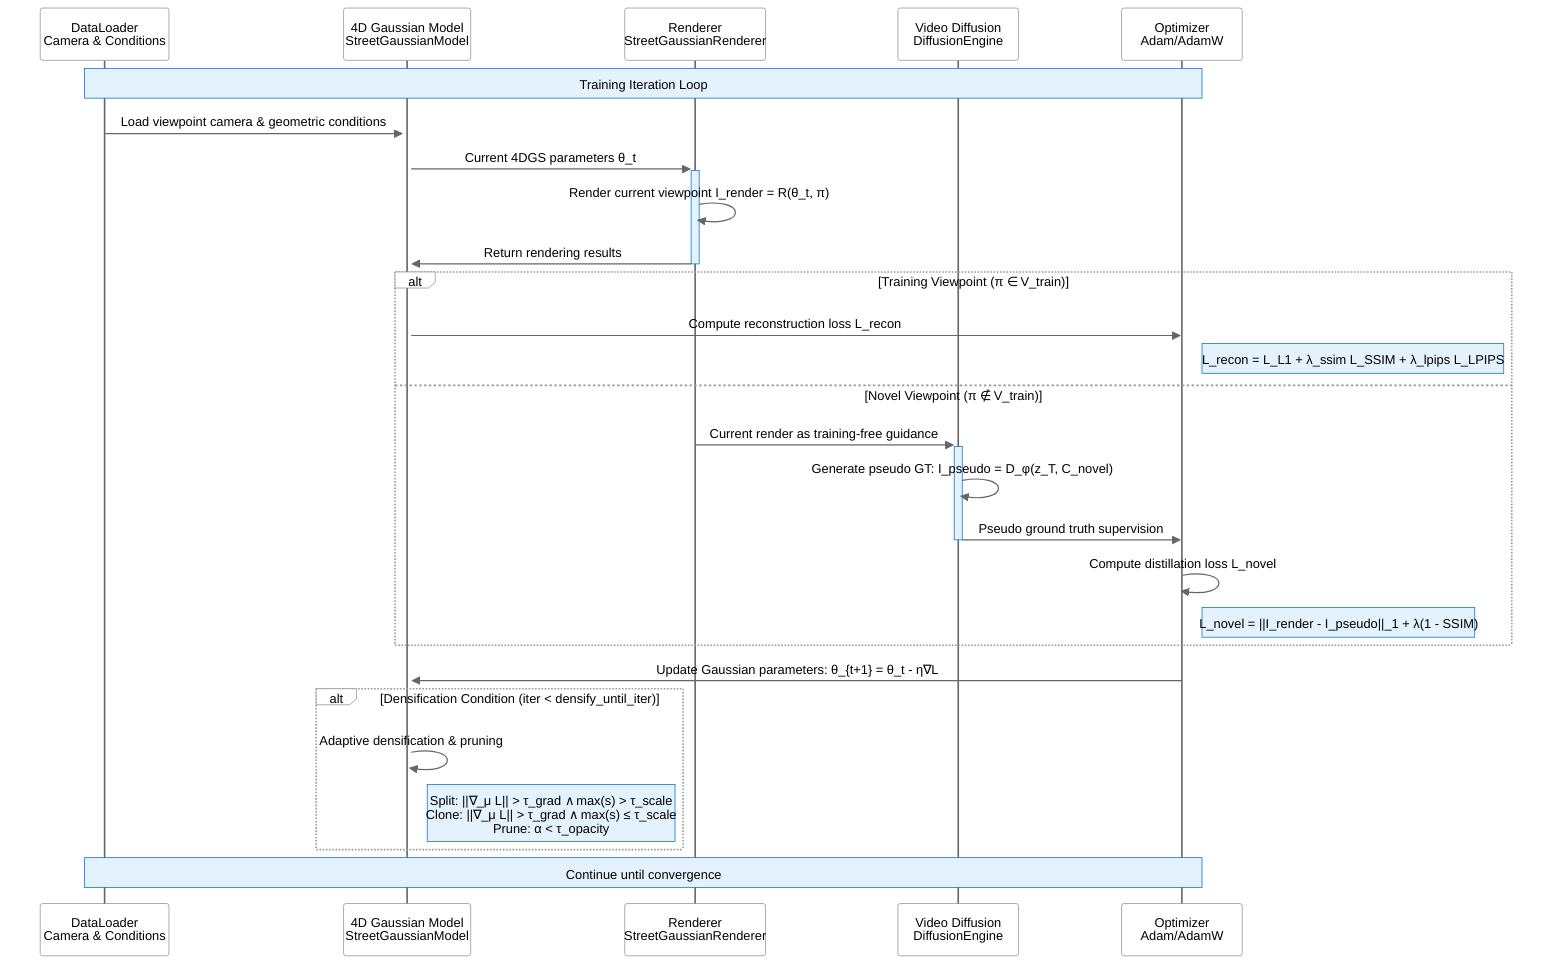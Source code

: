 %%{init: {'theme':'base', 'themeVariables': {'primaryColor':'#FFFFFF','primaryTextColor':'#000','primaryBorderColor':'#999999','lineColor':'#666','secondaryColor':'#F5F5F5','tertiaryColor':'#FFFFFF','noteBkgColor':'#E3F2FD','noteBorderColor':'#1976D2','noteTextColor':'#000','actorBkg':'#FFFFFF','actorBorder':'#999999','actorTextColor':'#000','actorLineColor':'#666','signalColor':'#666','signalTextColor':'#000','labelBoxBkgColor':'#FFFFFF','labelBoxBorderColor':'#999999','labelTextColor':'#000','loopTextColor':'#000','activationBorderColor':'#1976D2','activationBkgColor':'#E3F2FD','sequenceNumberColor':'#FFF'}}}%%
sequenceDiagram
    participant DL as DataLoader<br/>Camera & Conditions
    participant GS as 4D Gaussian Model<br/>StreetGaussianModel
    participant RN as Renderer<br/>StreetGaussianRenderer
    participant VD as Video Diffusion<br/>DiffusionEngine
    participant OP as Optimizer<br/>Adam/AdamW
    
    Note over DL,OP: Training Iteration Loop
    
    DL->>+GS: Load viewpoint camera & geometric conditions
    GS->>+RN: Current 4DGS parameters θ_t
    RN->>RN: Render current viewpoint I_render = R(θ_t, π)
    RN->>-GS: Return rendering results
    
    alt Training Viewpoint (π ∈ V_train)
        GS->>OP: Compute reconstruction loss L_recon
        Note right of OP: L_recon = L_L1 + λ_ssim L_SSIM + λ_lpips L_LPIPS
    else Novel Viewpoint (π ∉ V_train)
        RN->>+VD: Current render as training-free guidance
        VD->>VD: Generate pseudo GT: I_pseudo = D_φ(z_T, C_novel)
        VD->>-OP: Pseudo ground truth supervision
        OP->>OP: Compute distillation loss L_novel
        Note right of OP: L_novel = ||I_render - I_pseudo||_1 + λ(1 - SSIM)
    end
    
    OP->>GS: Update Gaussian parameters: θ_{t+1} = θ_t - η∇L
    
    alt Densification Condition (iter < densify_until_iter)
        GS->>GS: Adaptive densification & pruning
        Note right of GS: Split: ||∇_μ L|| > τ_grad ∧ max(s) > τ_scale<br/>Clone: ||∇_μ L|| > τ_grad ∧ max(s) ≤ τ_scale<br/>Prune: α < τ_opacity
    end
    
    Note over DL,OP: Continue until convergence